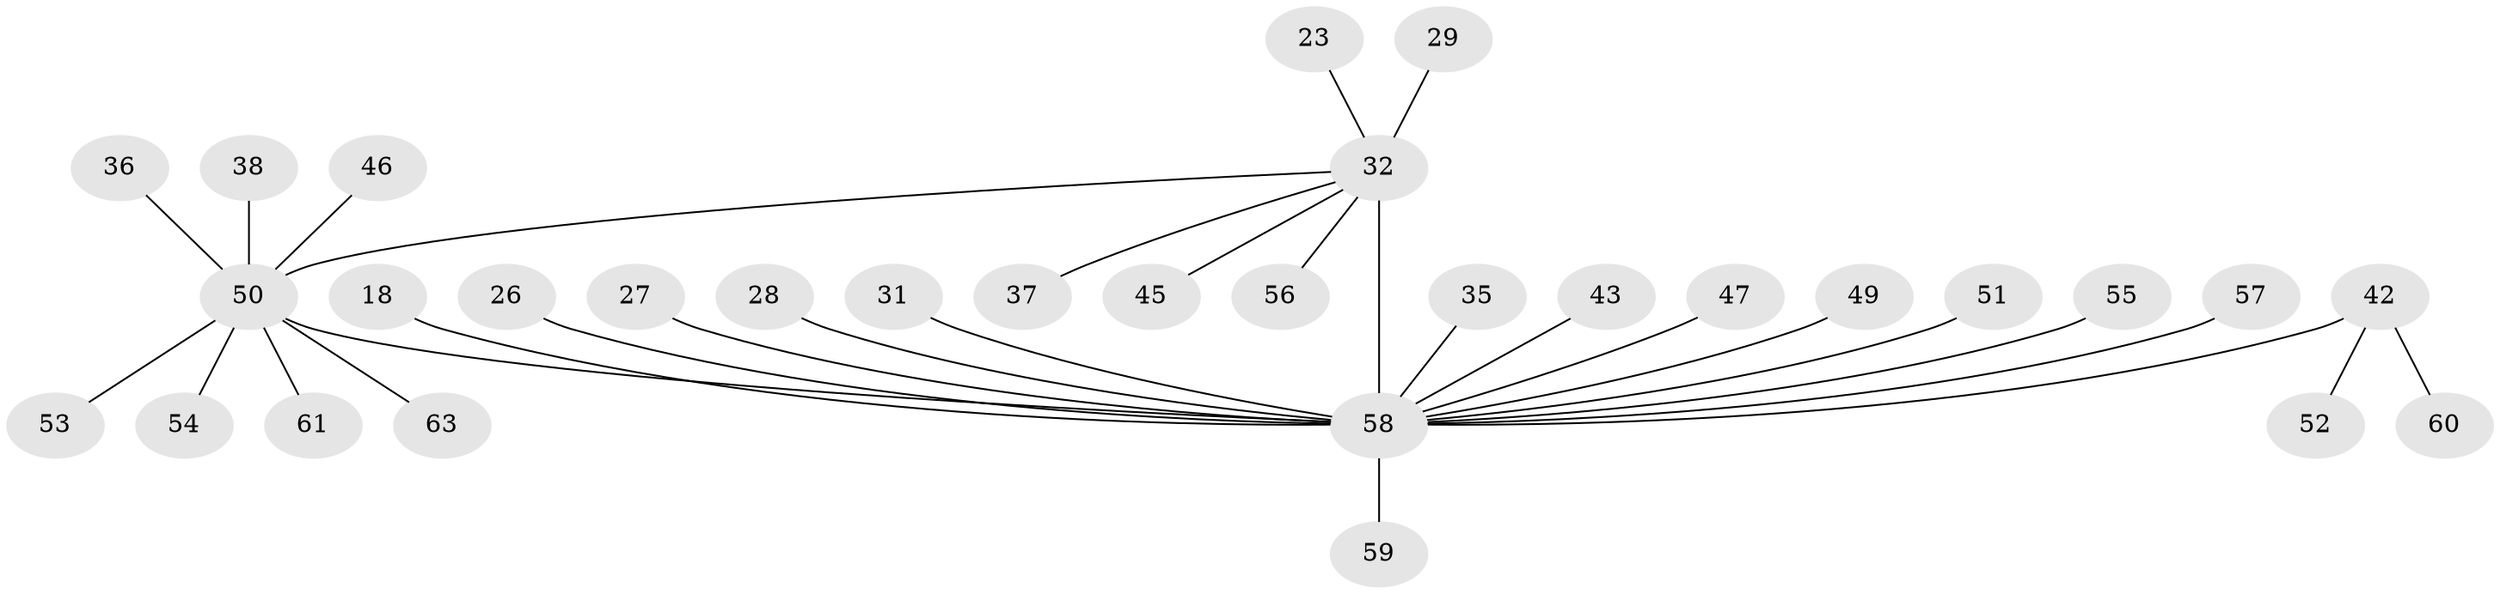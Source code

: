 // original degree distribution, {6: 0.06349206349206349, 8: 0.015873015873015872, 3: 0.07936507936507936, 12: 0.015873015873015872, 7: 0.031746031746031744, 5: 0.015873015873015872, 4: 0.047619047619047616, 9: 0.015873015873015872, 2: 0.19047619047619047, 1: 0.5238095238095238}
// Generated by graph-tools (version 1.1) at 2025/57/03/04/25 21:57:22]
// undirected, 31 vertices, 31 edges
graph export_dot {
graph [start="1"]
  node [color=gray90,style=filled];
  18;
  23;
  26;
  27 [super="+20"];
  28;
  29;
  31 [super="+25"];
  32 [super="+8+19"];
  35;
  36;
  37;
  38;
  42 [super="+5"];
  43 [super="+24+30"];
  45;
  46;
  47;
  49;
  50 [super="+11+15"];
  51;
  52;
  53 [super="+48"];
  54 [super="+44"];
  55;
  56;
  57;
  58 [super="+41+2+39"];
  59 [super="+16"];
  60;
  61;
  63 [super="+62"];
  18 -- 58;
  23 -- 32;
  26 -- 58;
  27 -- 58;
  28 -- 58;
  29 -- 32;
  31 -- 58;
  32 -- 37;
  32 -- 45;
  32 -- 56;
  32 -- 58 [weight=5];
  32 -- 50;
  35 -- 58;
  36 -- 50;
  38 -- 50;
  42 -- 52;
  42 -- 60;
  42 -- 58 [weight=5];
  43 -- 58;
  46 -- 50;
  47 -- 58;
  49 -- 58;
  50 -- 53;
  50 -- 54;
  50 -- 58 [weight=7];
  50 -- 61;
  50 -- 63;
  51 -- 58;
  55 -- 58;
  57 -- 58;
  58 -- 59;
}
